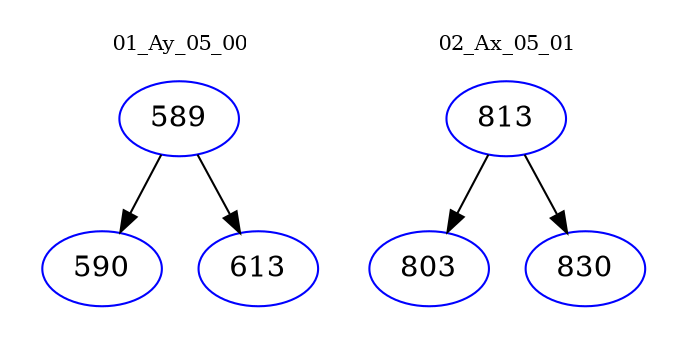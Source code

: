 digraph{
subgraph cluster_0 {
color = white
label = "01_Ay_05_00";
fontsize=10;
T0_589 [label="589", color="blue"]
T0_589 -> T0_590 [color="black"]
T0_590 [label="590", color="blue"]
T0_589 -> T0_613 [color="black"]
T0_613 [label="613", color="blue"]
}
subgraph cluster_1 {
color = white
label = "02_Ax_05_01";
fontsize=10;
T1_813 [label="813", color="blue"]
T1_813 -> T1_803 [color="black"]
T1_803 [label="803", color="blue"]
T1_813 -> T1_830 [color="black"]
T1_830 [label="830", color="blue"]
}
}
